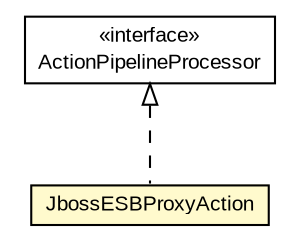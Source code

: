 #!/usr/local/bin/dot
#
# Class diagram 
# Generated by UMLGraph version R5_6-24-gf6e263 (http://www.umlgraph.org/)
#

digraph G {
	edge [fontname="arial",fontsize=10,labelfontname="arial",labelfontsize=10];
	node [fontname="arial",fontsize=10,shape=plaintext];
	nodesep=0.25;
	ranksep=0.5;
	// org.miloss.fgsms.agents.JbossESBProxyAction
	c738335 [label=<<table title="org.miloss.fgsms.agents.JbossESBProxyAction" border="0" cellborder="1" cellspacing="0" cellpadding="2" port="p" bgcolor="lemonChiffon" href="./JbossESBProxyAction.html">
		<tr><td><table border="0" cellspacing="0" cellpadding="1">
<tr><td align="center" balign="center"> JbossESBProxyAction </td></tr>
		</table></td></tr>
		</table>>, URL="./JbossESBProxyAction.html", fontname="arial", fontcolor="black", fontsize=10.0];
	//org.miloss.fgsms.agents.JbossESBProxyAction implements org.jboss.soa.esb.actions.ActionPipelineProcessor
	c738622:p -> c738335:p [dir=back,arrowtail=empty,style=dashed];
	// org.jboss.soa.esb.actions.ActionPipelineProcessor
	c738622 [label=<<table title="org.jboss.soa.esb.actions.ActionPipelineProcessor" border="0" cellborder="1" cellspacing="0" cellpadding="2" port="p" href="http://java.sun.com/j2se/1.4.2/docs/api/org/jboss/soa/esb/actions/ActionPipelineProcessor.html">
		<tr><td><table border="0" cellspacing="0" cellpadding="1">
<tr><td align="center" balign="center"> &#171;interface&#187; </td></tr>
<tr><td align="center" balign="center"> ActionPipelineProcessor </td></tr>
		</table></td></tr>
		</table>>, URL="http://java.sun.com/j2se/1.4.2/docs/api/org/jboss/soa/esb/actions/ActionPipelineProcessor.html", fontname="arial", fontcolor="black", fontsize=10.0];
}

